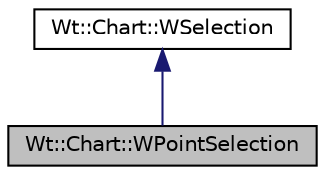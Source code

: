 digraph "Wt::Chart::WPointSelection"
{
 // LATEX_PDF_SIZE
  edge [fontname="Helvetica",fontsize="10",labelfontname="Helvetica",labelfontsize="10"];
  node [fontname="Helvetica",fontsize="10",shape=record];
  Node1 [label="Wt::Chart::WPointSelection",height=0.2,width=0.4,color="black", fillcolor="grey75", style="filled", fontcolor="black",tooltip="Represents a single point selection on a WScatterData."];
  Node2 -> Node1 [dir="back",color="midnightblue",fontsize="10",style="solid",fontname="Helvetica"];
  Node2 [label="Wt::Chart::WSelection",height=0.2,width=0.4,color="black", fillcolor="white", style="filled",URL="$classWt_1_1Chart_1_1WSelection.html",tooltip="Represents a selection on a chart."];
}
